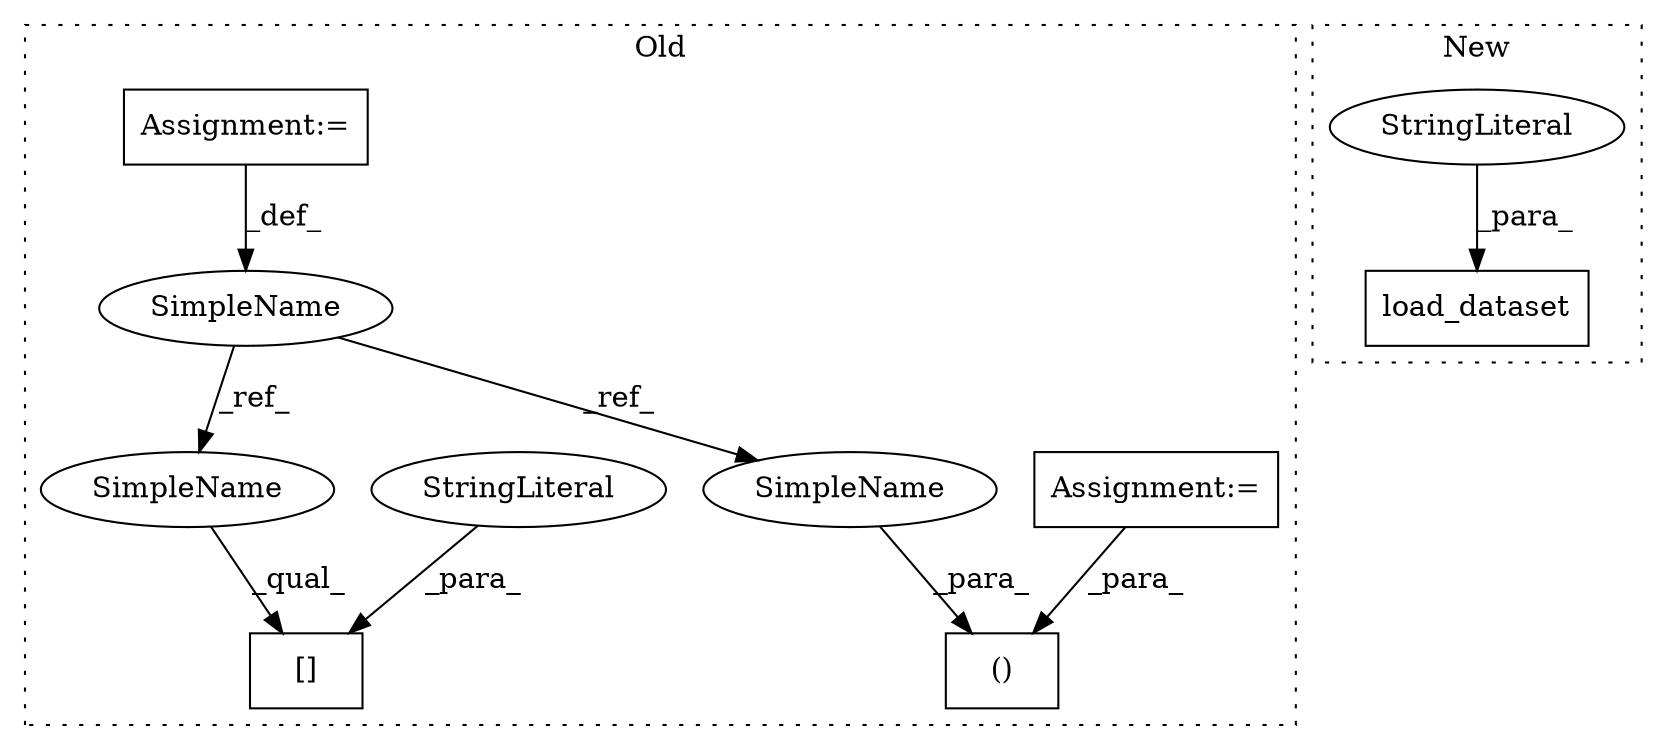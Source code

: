 digraph G {
subgraph cluster0 {
1 [label="[]" a="2" s="958,988" l="7,1" shape="box"];
3 [label="StringLiteral" a="45" s="965" l="23" shape="ellipse"];
5 [label="SimpleName" a="42" s="697" l="6" shape="ellipse"];
6 [label="()" a="106" s="882" l="25" shape="box"];
7 [label="Assignment:=" a="7" s="736" l="6" shape="box"];
8 [label="Assignment:=" a="7" s="697" l="6" shape="box"];
9 [label="SimpleName" a="42" s="958" l="6" shape="ellipse"];
10 [label="SimpleName" a="42" s="901" l="6" shape="ellipse"];
label = "Old";
style="dotted";
}
subgraph cluster1 {
2 [label="load_dataset" a="32" s="5571,5590" l="13,1" shape="box"];
4 [label="StringLiteral" a="45" s="5584" l="6" shape="ellipse"];
label = "New";
style="dotted";
}
3 -> 1 [label="_para_"];
4 -> 2 [label="_para_"];
5 -> 10 [label="_ref_"];
5 -> 9 [label="_ref_"];
7 -> 6 [label="_para_"];
8 -> 5 [label="_def_"];
9 -> 1 [label="_qual_"];
10 -> 6 [label="_para_"];
}